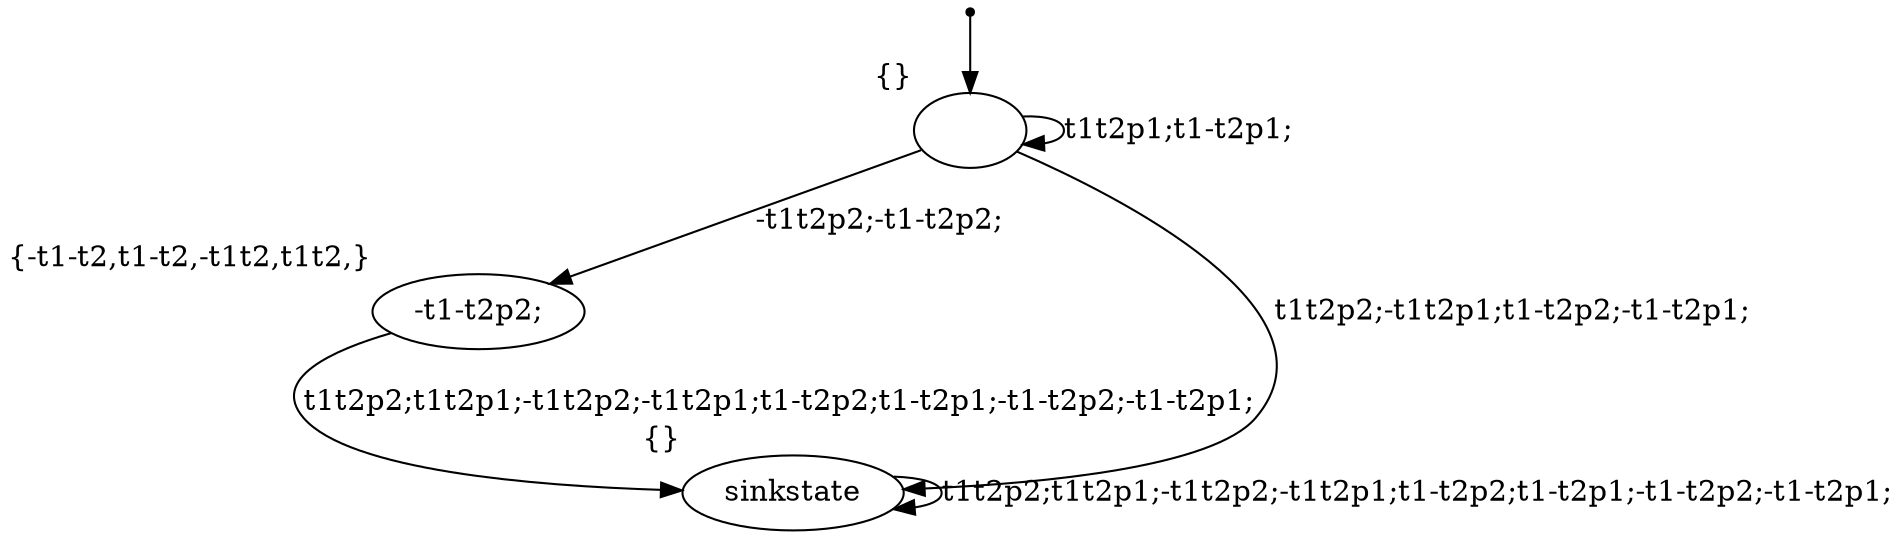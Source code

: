 digraph G {
  Initial [shape=point];
  Initial -> S0;
  S0 [label="", xlabel= "{}"];
  S0 -> S0 [label="t1t2p1;t1-t2p1;"];
  S0 -> S1 [label="-t1t2p2;-t1-t2p2;"];
  S0 -> S2 [label="t1t2p2;-t1t2p1;t1-t2p2;-t1-t2p1;"];
  S1 [label="-t1-t2p2;", xlabel= "{-t1-t2,t1-t2,-t1t2,t1t2,}"];
  S1 -> S2 [label="t1t2p2;t1t2p1;-t1t2p2;-t1t2p1;t1-t2p2;t1-t2p1;-t1-t2p2;-t1-t2p1;"];
  S2 [label="sinkstate", xlabel= "{}"];
  S2 -> S2 [label="t1t2p2;t1t2p1;-t1t2p2;-t1t2p1;t1-t2p2;t1-t2p1;-t1-t2p2;-t1-t2p1;"];
}